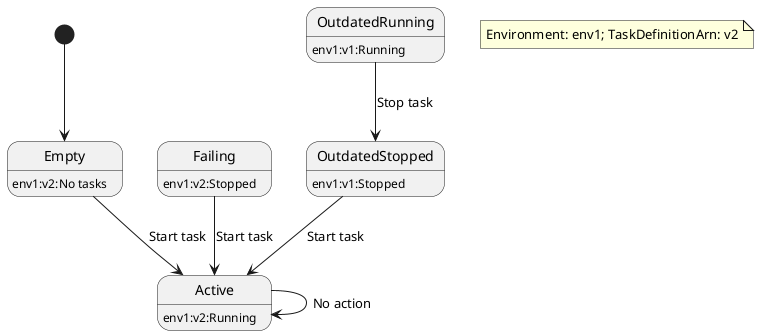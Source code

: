 @startuml
[*] --> Empty
Empty --> Active : Start task
Failing --> Active : Start task
OutdatedRunning --> OutdatedStopped : Stop task
OutdatedStopped --> Active : Start task
Active --> Active: No action

Empty: env1:v2:No tasks
Failing: env1:v2:Stopped
OutdatedRunning: env1:v1:Running
OutdatedStopped: env1:v1:Stopped
Active: env1:v2:Running
note  "Environment: env1; TaskDefinitionArn: v2" as N1
@enduml